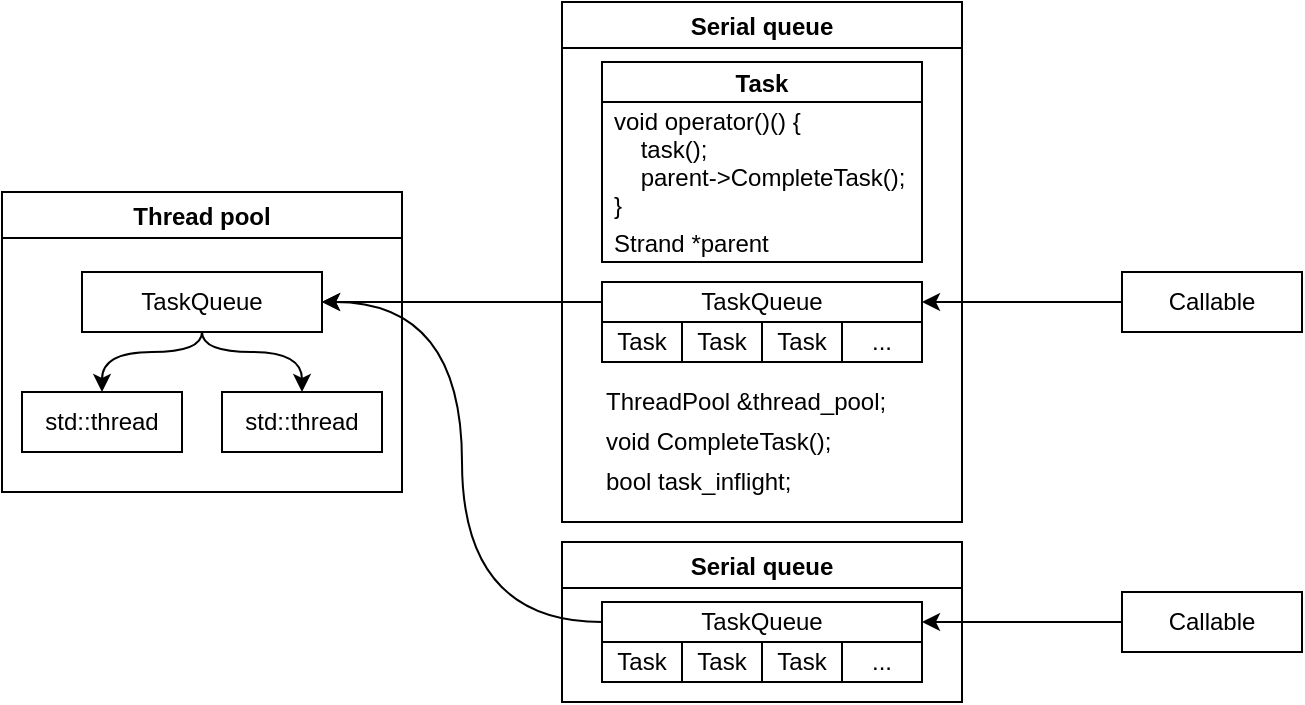 <mxfile version="24.6.4" type="github">
  <diagram name="第 1 页" id="hi9ax4sM-fP_jrTkE1y_">
    <mxGraphModel dx="1426" dy="755" grid="1" gridSize="10" guides="1" tooltips="1" connect="1" arrows="1" fold="1" page="1" pageScale="1" pageWidth="1169" pageHeight="827" math="0" shadow="0">
      <root>
        <mxCell id="0" />
        <mxCell id="1" parent="0" />
        <mxCell id="mLPoJTd18JhxrVne2OP_-1" value="Thread pool" style="swimlane;" vertex="1" parent="1">
          <mxGeometry x="160" y="215" width="200" height="150" as="geometry" />
        </mxCell>
        <mxCell id="mLPoJTd18JhxrVne2OP_-2" value="std::thread" style="whiteSpace=wrap;html=1;align=center;" vertex="1" parent="mLPoJTd18JhxrVne2OP_-1">
          <mxGeometry x="10" y="100" width="80" height="30" as="geometry" />
        </mxCell>
        <mxCell id="mLPoJTd18JhxrVne2OP_-3" value="std::thread" style="whiteSpace=wrap;html=1;align=center;" vertex="1" parent="mLPoJTd18JhxrVne2OP_-1">
          <mxGeometry x="110" y="100" width="80" height="30" as="geometry" />
        </mxCell>
        <mxCell id="mLPoJTd18JhxrVne2OP_-6" style="edgeStyle=orthogonalEdgeStyle;curved=1;orthogonalLoop=1;jettySize=auto;html=1;exitX=0.5;exitY=1;exitDx=0;exitDy=0;entryX=0.5;entryY=0;entryDx=0;entryDy=0;" edge="1" parent="mLPoJTd18JhxrVne2OP_-1" source="mLPoJTd18JhxrVne2OP_-8" target="mLPoJTd18JhxrVne2OP_-2">
          <mxGeometry relative="1" as="geometry">
            <Array as="points">
              <mxPoint x="100" y="80" />
              <mxPoint x="50" y="80" />
            </Array>
          </mxGeometry>
        </mxCell>
        <mxCell id="mLPoJTd18JhxrVne2OP_-7" style="edgeStyle=orthogonalEdgeStyle;curved=1;orthogonalLoop=1;jettySize=auto;html=1;exitX=0.5;exitY=1;exitDx=0;exitDy=0;" edge="1" parent="mLPoJTd18JhxrVne2OP_-1" source="mLPoJTd18JhxrVne2OP_-8" target="mLPoJTd18JhxrVne2OP_-3">
          <mxGeometry relative="1" as="geometry">
            <Array as="points">
              <mxPoint x="100" y="80" />
              <mxPoint x="150" y="80" />
            </Array>
          </mxGeometry>
        </mxCell>
        <mxCell id="mLPoJTd18JhxrVne2OP_-8" value="TaskQueue" style="rounded=0;whiteSpace=wrap;html=1;" vertex="1" parent="mLPoJTd18JhxrVne2OP_-1">
          <mxGeometry x="40" y="40" width="120" height="30" as="geometry" />
        </mxCell>
        <mxCell id="mLPoJTd18JhxrVne2OP_-9" style="edgeStyle=orthogonalEdgeStyle;curved=1;orthogonalLoop=1;jettySize=auto;html=1;exitX=0.5;exitY=1;exitDx=0;exitDy=0;" edge="1" parent="mLPoJTd18JhxrVne2OP_-1" source="mLPoJTd18JhxrVne2OP_-3" target="mLPoJTd18JhxrVne2OP_-3">
          <mxGeometry relative="1" as="geometry" />
        </mxCell>
        <mxCell id="mLPoJTd18JhxrVne2OP_-10" value="Serial queue" style="swimlane;startSize=23;" vertex="1" parent="1">
          <mxGeometry x="440" y="120" width="200" height="260" as="geometry" />
        </mxCell>
        <mxCell id="mLPoJTd18JhxrVne2OP_-11" value="Task" style="swimlane;fontStyle=1;childLayout=stackLayout;horizontal=1;startSize=20;horizontalStack=0;resizeParent=1;resizeParentMax=0;resizeLast=0;collapsible=1;marginBottom=0;" vertex="1" parent="mLPoJTd18JhxrVne2OP_-10">
          <mxGeometry x="20" y="30" width="160" height="100" as="geometry" />
        </mxCell>
        <mxCell id="mLPoJTd18JhxrVne2OP_-12" value="void operator()() {&#xa;    task();&#xa;    parent-&gt;CompleteTask();&#xa;}" style="text;strokeColor=none;fillColor=none;align=left;verticalAlign=middle;spacingLeft=4;spacingRight=4;overflow=hidden;points=[[0,0.5],[1,0.5]];portConstraint=eastwest;rotatable=0;" vertex="1" parent="mLPoJTd18JhxrVne2OP_-11">
          <mxGeometry y="20" width="160" height="60" as="geometry" />
        </mxCell>
        <mxCell id="mLPoJTd18JhxrVne2OP_-13" value="Strand *parent" style="text;strokeColor=none;fillColor=none;align=left;verticalAlign=middle;spacingLeft=4;spacingRight=4;overflow=hidden;points=[[0,0.5],[1,0.5]];portConstraint=eastwest;rotatable=0;" vertex="1" parent="mLPoJTd18JhxrVne2OP_-11">
          <mxGeometry y="80" width="160" height="20" as="geometry" />
        </mxCell>
        <mxCell id="mLPoJTd18JhxrVne2OP_-14" value="" style="group" vertex="1" connectable="0" parent="mLPoJTd18JhxrVne2OP_-10">
          <mxGeometry x="20" y="140" width="160" height="40" as="geometry" />
        </mxCell>
        <mxCell id="mLPoJTd18JhxrVne2OP_-15" value="TaskQueue" style="rounded=0;whiteSpace=wrap;html=1;" vertex="1" parent="mLPoJTd18JhxrVne2OP_-14">
          <mxGeometry width="160" height="20" as="geometry" />
        </mxCell>
        <mxCell id="mLPoJTd18JhxrVne2OP_-16" value="Task" style="rounded=0;whiteSpace=wrap;html=1;" vertex="1" parent="mLPoJTd18JhxrVne2OP_-14">
          <mxGeometry y="20" width="40" height="20" as="geometry" />
        </mxCell>
        <mxCell id="mLPoJTd18JhxrVne2OP_-17" value="Task" style="rounded=0;whiteSpace=wrap;html=1;" vertex="1" parent="mLPoJTd18JhxrVne2OP_-14">
          <mxGeometry x="40" y="20" width="40" height="20" as="geometry" />
        </mxCell>
        <mxCell id="mLPoJTd18JhxrVne2OP_-18" value="Task" style="rounded=0;whiteSpace=wrap;html=1;" vertex="1" parent="mLPoJTd18JhxrVne2OP_-14">
          <mxGeometry x="80" y="20" width="40" height="20" as="geometry" />
        </mxCell>
        <mxCell id="mLPoJTd18JhxrVne2OP_-19" value="..." style="rounded=0;whiteSpace=wrap;html=1;" vertex="1" parent="mLPoJTd18JhxrVne2OP_-14">
          <mxGeometry x="120" y="20" width="40" height="20" as="geometry" />
        </mxCell>
        <mxCell id="mLPoJTd18JhxrVne2OP_-20" value="ThreadPool &amp;amp;thread_pool;" style="text;html=1;strokeColor=none;fillColor=none;align=left;verticalAlign=middle;whiteSpace=wrap;rounded=0;" vertex="1" parent="mLPoJTd18JhxrVne2OP_-10">
          <mxGeometry x="20" y="190" width="150" height="20" as="geometry" />
        </mxCell>
        <mxCell id="mLPoJTd18JhxrVne2OP_-21" value="void CompleteTask();" style="text;html=1;strokeColor=none;fillColor=none;align=left;verticalAlign=middle;whiteSpace=wrap;rounded=0;" vertex="1" parent="mLPoJTd18JhxrVne2OP_-10">
          <mxGeometry x="20" y="210" width="140" height="20" as="geometry" />
        </mxCell>
        <mxCell id="mLPoJTd18JhxrVne2OP_-33" value="bool task_inflight;" style="text;html=1;strokeColor=none;fillColor=none;align=left;verticalAlign=middle;whiteSpace=wrap;rounded=0;" vertex="1" parent="mLPoJTd18JhxrVne2OP_-10">
          <mxGeometry x="20" y="230" width="140" height="20" as="geometry" />
        </mxCell>
        <mxCell id="mLPoJTd18JhxrVne2OP_-34" value="Serial queue" style="swimlane;startSize=23;" vertex="1" parent="1">
          <mxGeometry x="440" y="390" width="200" height="80" as="geometry" />
        </mxCell>
        <mxCell id="mLPoJTd18JhxrVne2OP_-38" value="" style="group" vertex="1" connectable="0" parent="mLPoJTd18JhxrVne2OP_-34">
          <mxGeometry x="20" y="30" width="160" height="40" as="geometry" />
        </mxCell>
        <mxCell id="mLPoJTd18JhxrVne2OP_-39" value="TaskQueue" style="rounded=0;whiteSpace=wrap;html=1;" vertex="1" parent="mLPoJTd18JhxrVne2OP_-38">
          <mxGeometry width="160" height="20" as="geometry" />
        </mxCell>
        <mxCell id="mLPoJTd18JhxrVne2OP_-40" value="Task" style="rounded=0;whiteSpace=wrap;html=1;" vertex="1" parent="mLPoJTd18JhxrVne2OP_-38">
          <mxGeometry y="20" width="40" height="20" as="geometry" />
        </mxCell>
        <mxCell id="mLPoJTd18JhxrVne2OP_-41" value="Task" style="rounded=0;whiteSpace=wrap;html=1;" vertex="1" parent="mLPoJTd18JhxrVne2OP_-38">
          <mxGeometry x="40" y="20" width="40" height="20" as="geometry" />
        </mxCell>
        <mxCell id="mLPoJTd18JhxrVne2OP_-42" value="Task" style="rounded=0;whiteSpace=wrap;html=1;" vertex="1" parent="mLPoJTd18JhxrVne2OP_-38">
          <mxGeometry x="80" y="20" width="40" height="20" as="geometry" />
        </mxCell>
        <mxCell id="mLPoJTd18JhxrVne2OP_-43" value="..." style="rounded=0;whiteSpace=wrap;html=1;" vertex="1" parent="mLPoJTd18JhxrVne2OP_-38">
          <mxGeometry x="120" y="20" width="40" height="20" as="geometry" />
        </mxCell>
        <mxCell id="mLPoJTd18JhxrVne2OP_-47" style="edgeStyle=orthogonalEdgeStyle;rounded=0;orthogonalLoop=1;jettySize=auto;html=1;entryX=1;entryY=0.5;entryDx=0;entryDy=0;curved=1;" edge="1" parent="1" source="mLPoJTd18JhxrVne2OP_-39" target="mLPoJTd18JhxrVne2OP_-8">
          <mxGeometry relative="1" as="geometry" />
        </mxCell>
        <mxCell id="mLPoJTd18JhxrVne2OP_-48" style="edgeStyle=orthogonalEdgeStyle;rounded=0;orthogonalLoop=1;jettySize=auto;html=1;entryX=1;entryY=0.5;entryDx=0;entryDy=0;" edge="1" parent="1" source="mLPoJTd18JhxrVne2OP_-15" target="mLPoJTd18JhxrVne2OP_-8">
          <mxGeometry relative="1" as="geometry" />
        </mxCell>
        <mxCell id="mLPoJTd18JhxrVne2OP_-54" style="edgeStyle=orthogonalEdgeStyle;rounded=0;orthogonalLoop=1;jettySize=auto;html=1;" edge="1" parent="1" source="mLPoJTd18JhxrVne2OP_-52" target="mLPoJTd18JhxrVne2OP_-15">
          <mxGeometry relative="1" as="geometry" />
        </mxCell>
        <mxCell id="mLPoJTd18JhxrVne2OP_-52" value="Callable" style="rounded=0;whiteSpace=wrap;html=1;" vertex="1" parent="1">
          <mxGeometry x="720" y="255" width="90" height="30" as="geometry" />
        </mxCell>
        <mxCell id="mLPoJTd18JhxrVne2OP_-57" style="edgeStyle=orthogonalEdgeStyle;rounded=0;orthogonalLoop=1;jettySize=auto;html=1;entryX=1;entryY=0.5;entryDx=0;entryDy=0;" edge="1" parent="1" source="mLPoJTd18JhxrVne2OP_-53" target="mLPoJTd18JhxrVne2OP_-39">
          <mxGeometry relative="1" as="geometry" />
        </mxCell>
        <mxCell id="mLPoJTd18JhxrVne2OP_-53" value="Callable" style="rounded=0;whiteSpace=wrap;html=1;" vertex="1" parent="1">
          <mxGeometry x="720" y="415" width="90" height="30" as="geometry" />
        </mxCell>
      </root>
    </mxGraphModel>
  </diagram>
</mxfile>
